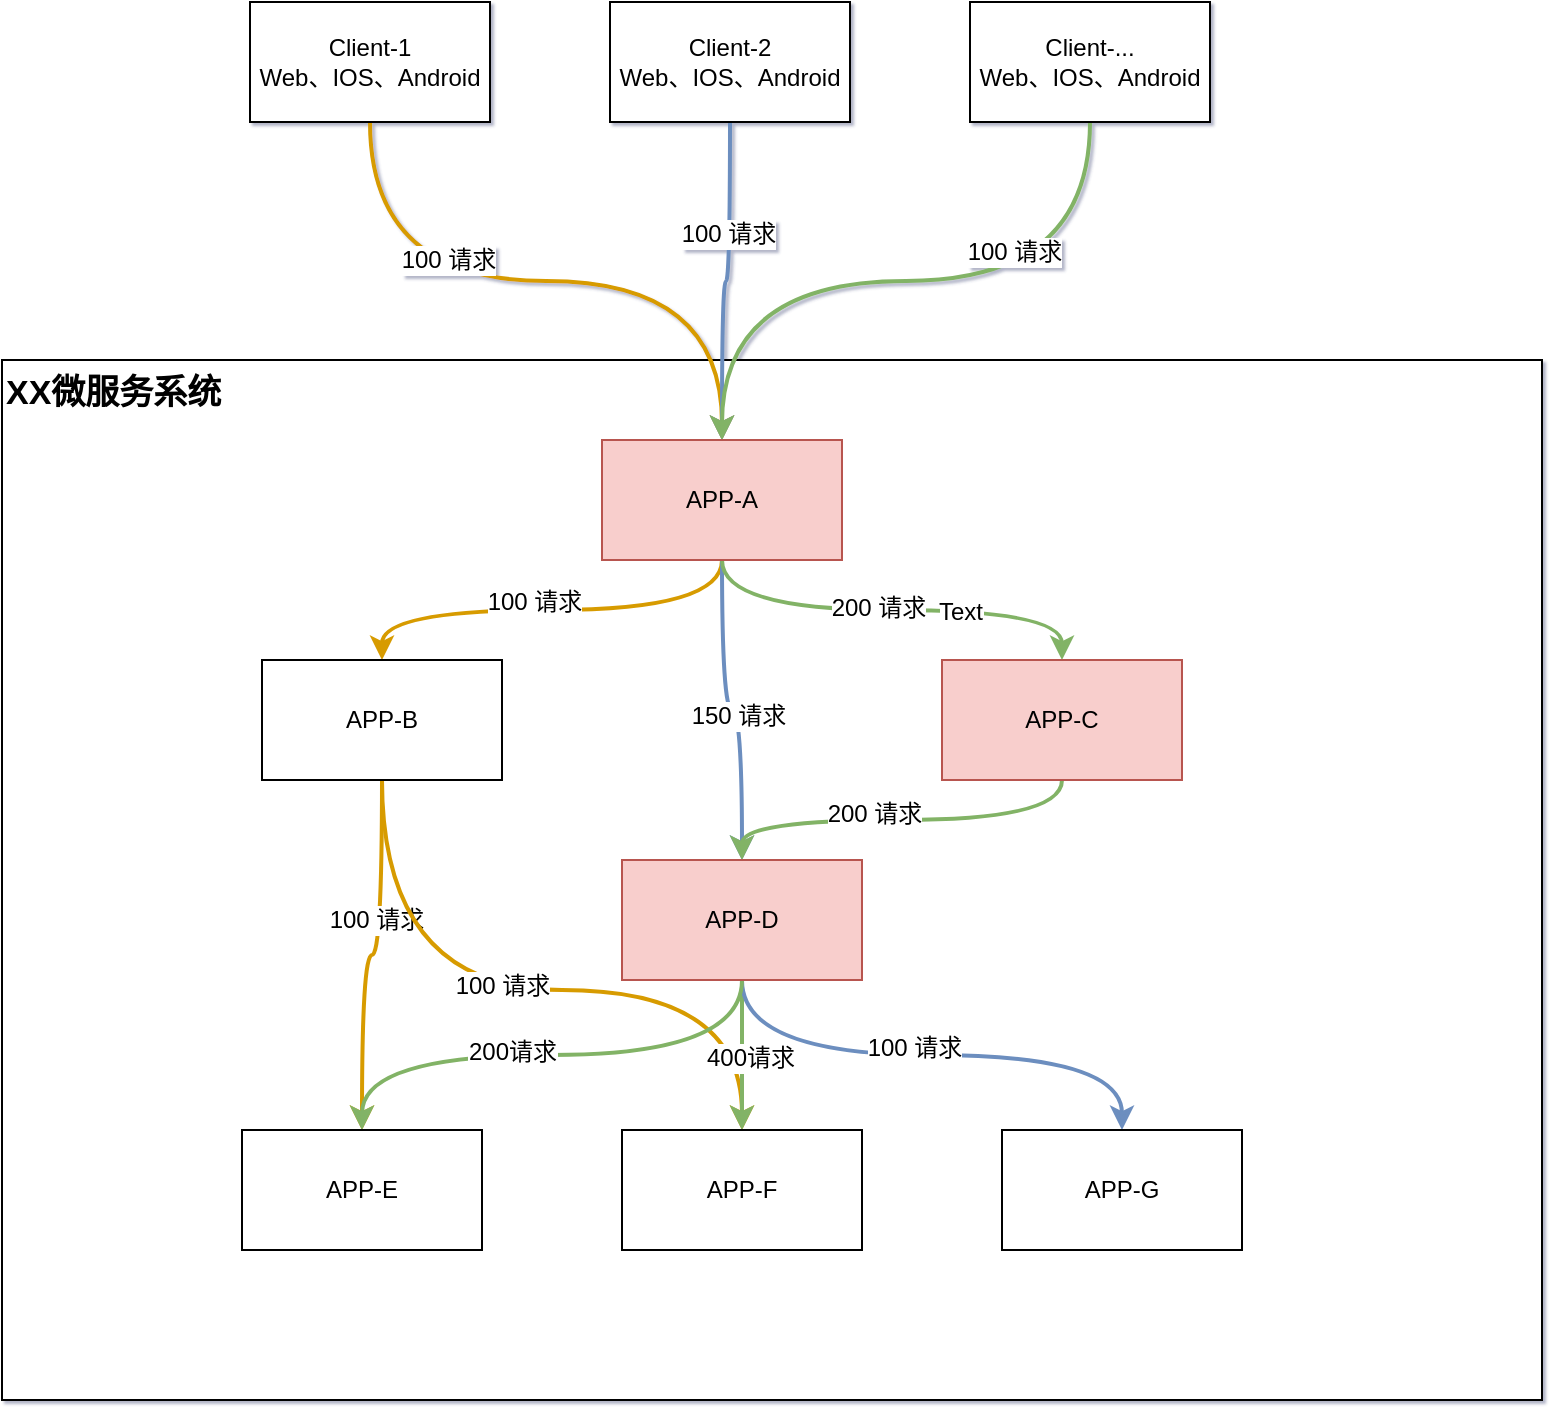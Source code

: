 <mxfile version="17.5.0" type="github">
  <diagram id="8smA7mRZwkchNaE0-HKt" name="第 1 页">
    <mxGraphModel dx="1426" dy="794" grid="0" gridSize="10" guides="1" tooltips="1" connect="1" arrows="1" fold="1" page="1" pageScale="1" pageWidth="827" pageHeight="1169" math="0" shadow="1">
      <root>
        <mxCell id="0" />
        <mxCell id="1" parent="0" />
        <mxCell id="unOXCObY0DmNRusK8OhL-4" value="XX微服务系统" style="rounded=0;whiteSpace=wrap;html=1;align=left;verticalAlign=top;fontStyle=1;fontSize=17;" parent="1" vertex="1">
          <mxGeometry x="34" y="341" width="770" height="520" as="geometry" />
        </mxCell>
        <mxCell id="unOXCObY0DmNRusK8OhL-12" style="edgeStyle=orthogonalEdgeStyle;rounded=0;orthogonalLoop=1;jettySize=auto;html=1;entryX=0.5;entryY=0;entryDx=0;entryDy=0;curved=1;exitX=0.5;exitY=1;exitDx=0;exitDy=0;fillColor=#ffe6cc;strokeColor=#d79b00;strokeWidth=2;" parent="1" source="unOXCObY0DmNRusK8OhL-1" target="unOXCObY0DmNRusK8OhL-5" edge="1">
          <mxGeometry relative="1" as="geometry" />
        </mxCell>
        <mxCell id="unOXCObY0DmNRusK8OhL-23" value="100 请求" style="edgeLabel;html=1;align=center;verticalAlign=middle;resizable=0;points=[];fontSize=12;" parent="unOXCObY0DmNRusK8OhL-12" vertex="1" connectable="0">
          <mxGeometry x="-0.292" y="11" relative="1" as="geometry">
            <mxPoint as="offset" />
          </mxGeometry>
        </mxCell>
        <mxCell id="unOXCObY0DmNRusK8OhL-1" value="Client-1&lt;br&gt;Web、IOS、Android" style="rounded=0;whiteSpace=wrap;html=1;" parent="1" vertex="1">
          <mxGeometry x="158" y="162" width="120" height="60" as="geometry" />
        </mxCell>
        <mxCell id="unOXCObY0DmNRusK8OhL-13" style="edgeStyle=orthogonalEdgeStyle;curved=1;rounded=0;orthogonalLoop=1;jettySize=auto;html=1;entryX=0.5;entryY=0;entryDx=0;entryDy=0;fillColor=#dae8fc;strokeColor=#6c8ebf;strokeWidth=2;" parent="1" source="unOXCObY0DmNRusK8OhL-2" target="unOXCObY0DmNRusK8OhL-5" edge="1">
          <mxGeometry relative="1" as="geometry" />
        </mxCell>
        <mxCell id="unOXCObY0DmNRusK8OhL-26" value="100 请求" style="edgeLabel;html=1;align=center;verticalAlign=middle;resizable=0;points=[];fontSize=12;" parent="unOXCObY0DmNRusK8OhL-13" vertex="1" connectable="0">
          <mxGeometry x="-0.319" y="-1" relative="1" as="geometry">
            <mxPoint as="offset" />
          </mxGeometry>
        </mxCell>
        <mxCell id="unOXCObY0DmNRusK8OhL-2" value="Client-2&lt;br&gt;Web、IOS、Android" style="rounded=0;whiteSpace=wrap;html=1;" parent="1" vertex="1">
          <mxGeometry x="338" y="162" width="120" height="60" as="geometry" />
        </mxCell>
        <mxCell id="unOXCObY0DmNRusK8OhL-14" style="edgeStyle=orthogonalEdgeStyle;curved=1;rounded=0;orthogonalLoop=1;jettySize=auto;html=1;entryX=0.5;entryY=0;entryDx=0;entryDy=0;exitX=0.5;exitY=1;exitDx=0;exitDy=0;fillColor=#d5e8d4;strokeColor=#82b366;strokeWidth=2;" parent="1" source="unOXCObY0DmNRusK8OhL-3" target="unOXCObY0DmNRusK8OhL-5" edge="1">
          <mxGeometry relative="1" as="geometry" />
        </mxCell>
        <mxCell id="unOXCObY0DmNRusK8OhL-27" value="100 请求" style="edgeLabel;html=1;align=center;verticalAlign=middle;resizable=0;points=[];fontSize=12;" parent="unOXCObY0DmNRusK8OhL-14" vertex="1" connectable="0">
          <mxGeometry x="-0.309" y="-15" relative="1" as="geometry">
            <mxPoint x="1" as="offset" />
          </mxGeometry>
        </mxCell>
        <mxCell id="unOXCObY0DmNRusK8OhL-3" value="Client-...&lt;br&gt;Web、IOS、Android" style="rounded=0;whiteSpace=wrap;html=1;" parent="1" vertex="1">
          <mxGeometry x="518" y="162" width="120" height="60" as="geometry" />
        </mxCell>
        <mxCell id="unOXCObY0DmNRusK8OhL-15" style="edgeStyle=orthogonalEdgeStyle;curved=1;rounded=0;orthogonalLoop=1;jettySize=auto;html=1;entryX=0.5;entryY=0;entryDx=0;entryDy=0;exitX=0.5;exitY=1;exitDx=0;exitDy=0;fillColor=#ffe6cc;strokeColor=#d79b00;strokeWidth=2;" parent="1" source="unOXCObY0DmNRusK8OhL-5" target="unOXCObY0DmNRusK8OhL-6" edge="1">
          <mxGeometry relative="1" as="geometry" />
        </mxCell>
        <mxCell id="unOXCObY0DmNRusK8OhL-24" value="100 请求" style="edgeLabel;html=1;align=center;verticalAlign=middle;resizable=0;points=[];fontSize=12;" parent="unOXCObY0DmNRusK8OhL-15" vertex="1" connectable="0">
          <mxGeometry x="0.082" y="-4" relative="1" as="geometry">
            <mxPoint as="offset" />
          </mxGeometry>
        </mxCell>
        <mxCell id="unOXCObY0DmNRusK8OhL-16" style="edgeStyle=orthogonalEdgeStyle;curved=1;rounded=0;orthogonalLoop=1;jettySize=auto;html=1;entryX=0.5;entryY=0;entryDx=0;entryDy=0;fillColor=#dae8fc;strokeColor=#6c8ebf;strokeWidth=2;" parent="1" source="unOXCObY0DmNRusK8OhL-5" target="unOXCObY0DmNRusK8OhL-8" edge="1">
          <mxGeometry relative="1" as="geometry" />
        </mxCell>
        <mxCell id="unOXCObY0DmNRusK8OhL-28" value="150 请求" style="edgeLabel;html=1;align=center;verticalAlign=middle;resizable=0;points=[];fontSize=12;" parent="unOXCObY0DmNRusK8OhL-16" vertex="1" connectable="0">
          <mxGeometry x="0.094" y="-2" relative="1" as="geometry">
            <mxPoint as="offset" />
          </mxGeometry>
        </mxCell>
        <mxCell id="unOXCObY0DmNRusK8OhL-17" style="edgeStyle=orthogonalEdgeStyle;curved=1;rounded=0;orthogonalLoop=1;jettySize=auto;html=1;entryX=0.5;entryY=0;entryDx=0;entryDy=0;exitX=0.5;exitY=1;exitDx=0;exitDy=0;fillColor=#d5e8d4;strokeColor=#82b366;strokeWidth=2;" parent="1" source="unOXCObY0DmNRusK8OhL-5" target="unOXCObY0DmNRusK8OhL-7" edge="1">
          <mxGeometry relative="1" as="geometry" />
        </mxCell>
        <mxCell id="unOXCObY0DmNRusK8OhL-33" value="200 请求" style="edgeLabel;html=1;align=center;verticalAlign=middle;resizable=0;points=[];fontSize=12;" parent="unOXCObY0DmNRusK8OhL-17" vertex="1" connectable="0">
          <mxGeometry x="-0.064" y="2" relative="1" as="geometry">
            <mxPoint y="1" as="offset" />
          </mxGeometry>
        </mxCell>
        <mxCell id="unOXCObY0DmNRusK8OhL-37" value="Text" style="edgeLabel;html=1;align=center;verticalAlign=middle;resizable=0;points=[];fontSize=12;" parent="unOXCObY0DmNRusK8OhL-17" vertex="1" connectable="0">
          <mxGeometry x="0.309" relative="1" as="geometry">
            <mxPoint y="1" as="offset" />
          </mxGeometry>
        </mxCell>
        <mxCell id="unOXCObY0DmNRusK8OhL-5" value="APP-A" style="rounded=0;whiteSpace=wrap;html=1;fillColor=#f8cecc;strokeColor=#b85450;" parent="1" vertex="1">
          <mxGeometry x="334" y="381" width="120" height="60" as="geometry" />
        </mxCell>
        <mxCell id="unOXCObY0DmNRusK8OhL-18" style="edgeStyle=orthogonalEdgeStyle;curved=1;rounded=0;orthogonalLoop=1;jettySize=auto;html=1;entryX=0.5;entryY=0;entryDx=0;entryDy=0;fillColor=#ffe6cc;strokeColor=#d79b00;strokeWidth=2;" parent="1" source="unOXCObY0DmNRusK8OhL-6" target="unOXCObY0DmNRusK8OhL-9" edge="1">
          <mxGeometry relative="1" as="geometry" />
        </mxCell>
        <mxCell id="unOXCObY0DmNRusK8OhL-25" value="100 请求" style="edgeLabel;html=1;align=center;verticalAlign=middle;resizable=0;points=[];fontSize=12;" parent="unOXCObY0DmNRusK8OhL-18" vertex="1" connectable="0">
          <mxGeometry x="-0.26" y="-3" relative="1" as="geometry">
            <mxPoint y="1" as="offset" />
          </mxGeometry>
        </mxCell>
        <mxCell id="unOXCObY0DmNRusK8OhL-35" style="edgeStyle=orthogonalEdgeStyle;curved=1;rounded=0;orthogonalLoop=1;jettySize=auto;html=1;entryX=0.5;entryY=0;entryDx=0;entryDy=0;fontSize=12;strokeWidth=2;exitX=0.5;exitY=1;exitDx=0;exitDy=0;fillColor=#ffe6cc;strokeColor=#d79b00;" parent="1" source="unOXCObY0DmNRusK8OhL-6" target="unOXCObY0DmNRusK8OhL-10" edge="1">
          <mxGeometry relative="1" as="geometry">
            <Array as="points">
              <mxPoint x="224" y="656" />
              <mxPoint x="404" y="656" />
            </Array>
          </mxGeometry>
        </mxCell>
        <mxCell id="unOXCObY0DmNRusK8OhL-36" value="100 请求" style="edgeLabel;html=1;align=center;verticalAlign=middle;resizable=0;points=[];fontSize=12;" parent="unOXCObY0DmNRusK8OhL-35" vertex="1" connectable="0">
          <mxGeometry x="-0.07" y="3" relative="1" as="geometry">
            <mxPoint y="1" as="offset" />
          </mxGeometry>
        </mxCell>
        <mxCell id="unOXCObY0DmNRusK8OhL-6" value="APP-B" style="rounded=0;whiteSpace=wrap;html=1;" parent="1" vertex="1">
          <mxGeometry x="164" y="491" width="120" height="60" as="geometry" />
        </mxCell>
        <mxCell id="unOXCObY0DmNRusK8OhL-20" style="edgeStyle=orthogonalEdgeStyle;curved=1;rounded=0;orthogonalLoop=1;jettySize=auto;html=1;entryX=0.5;entryY=0;entryDx=0;entryDy=0;exitX=0.5;exitY=1;exitDx=0;exitDy=0;fillColor=#d5e8d4;strokeColor=#82b366;strokeWidth=2;" parent="1" source="unOXCObY0DmNRusK8OhL-7" target="unOXCObY0DmNRusK8OhL-8" edge="1">
          <mxGeometry relative="1" as="geometry" />
        </mxCell>
        <mxCell id="unOXCObY0DmNRusK8OhL-34" value="200 请求" style="edgeLabel;html=1;align=center;verticalAlign=middle;resizable=0;points=[];fontSize=12;" parent="unOXCObY0DmNRusK8OhL-20" vertex="1" connectable="0">
          <mxGeometry x="0.14" y="-3" relative="1" as="geometry">
            <mxPoint as="offset" />
          </mxGeometry>
        </mxCell>
        <mxCell id="unOXCObY0DmNRusK8OhL-7" value="APP-C" style="rounded=0;whiteSpace=wrap;html=1;fillColor=#f8cecc;strokeColor=#b85450;" parent="1" vertex="1">
          <mxGeometry x="504" y="491" width="120" height="60" as="geometry" />
        </mxCell>
        <mxCell id="unOXCObY0DmNRusK8OhL-19" style="edgeStyle=orthogonalEdgeStyle;curved=1;rounded=0;orthogonalLoop=1;jettySize=auto;html=1;entryX=0.5;entryY=0;entryDx=0;entryDy=0;fillColor=#d5e8d4;strokeColor=#82b366;strokeWidth=2;" parent="1" source="unOXCObY0DmNRusK8OhL-8" target="unOXCObY0DmNRusK8OhL-10" edge="1">
          <mxGeometry relative="1" as="geometry" />
        </mxCell>
        <mxCell id="unOXCObY0DmNRusK8OhL-39" value="400请求" style="edgeLabel;html=1;align=center;verticalAlign=middle;resizable=0;points=[];fontSize=12;" parent="unOXCObY0DmNRusK8OhL-19" vertex="1" connectable="0">
          <mxGeometry x="-0.187" y="1" relative="1" as="geometry">
            <mxPoint x="3" y="8" as="offset" />
          </mxGeometry>
        </mxCell>
        <mxCell id="unOXCObY0DmNRusK8OhL-21" style="edgeStyle=orthogonalEdgeStyle;curved=1;rounded=0;orthogonalLoop=1;jettySize=auto;html=1;entryX=0.5;entryY=0;entryDx=0;entryDy=0;exitX=0.5;exitY=1;exitDx=0;exitDy=0;fillColor=#dae8fc;strokeColor=#6c8ebf;strokeWidth=2;" parent="1" source="unOXCObY0DmNRusK8OhL-8" target="unOXCObY0DmNRusK8OhL-11" edge="1">
          <mxGeometry relative="1" as="geometry" />
        </mxCell>
        <mxCell id="unOXCObY0DmNRusK8OhL-41" value="100 请求" style="edgeLabel;html=1;align=center;verticalAlign=middle;resizable=0;points=[];fontSize=12;" parent="unOXCObY0DmNRusK8OhL-21" vertex="1" connectable="0">
          <mxGeometry x="-0.075" y="4" relative="1" as="geometry">
            <mxPoint x="1" as="offset" />
          </mxGeometry>
        </mxCell>
        <mxCell id="unOXCObY0DmNRusK8OhL-22" style="edgeStyle=orthogonalEdgeStyle;curved=1;rounded=0;orthogonalLoop=1;jettySize=auto;html=1;entryX=0.5;entryY=0;entryDx=0;entryDy=0;strokeWidth=2;exitX=0.5;exitY=1;exitDx=0;exitDy=0;fillColor=#d5e8d4;strokeColor=#82b366;" parent="1" source="unOXCObY0DmNRusK8OhL-8" target="unOXCObY0DmNRusK8OhL-9" edge="1">
          <mxGeometry relative="1" as="geometry" />
        </mxCell>
        <mxCell id="unOXCObY0DmNRusK8OhL-38" value="200请求" style="edgeLabel;html=1;align=center;verticalAlign=middle;resizable=0;points=[];fontSize=12;" parent="unOXCObY0DmNRusK8OhL-22" vertex="1" connectable="0">
          <mxGeometry x="0.151" y="-2" relative="1" as="geometry">
            <mxPoint as="offset" />
          </mxGeometry>
        </mxCell>
        <mxCell id="unOXCObY0DmNRusK8OhL-8" value="APP-D" style="rounded=0;whiteSpace=wrap;html=1;fillColor=#f8cecc;strokeColor=#b85450;" parent="1" vertex="1">
          <mxGeometry x="344" y="591" width="120" height="60" as="geometry" />
        </mxCell>
        <mxCell id="unOXCObY0DmNRusK8OhL-9" value="APP-E" style="rounded=0;whiteSpace=wrap;html=1;" parent="1" vertex="1">
          <mxGeometry x="154" y="726" width="120" height="60" as="geometry" />
        </mxCell>
        <mxCell id="unOXCObY0DmNRusK8OhL-10" value="APP-F" style="rounded=0;whiteSpace=wrap;html=1;" parent="1" vertex="1">
          <mxGeometry x="344" y="726" width="120" height="60" as="geometry" />
        </mxCell>
        <mxCell id="unOXCObY0DmNRusK8OhL-11" value="APP-G" style="rounded=0;whiteSpace=wrap;html=1;" parent="1" vertex="1">
          <mxGeometry x="534" y="726" width="120" height="60" as="geometry" />
        </mxCell>
      </root>
    </mxGraphModel>
  </diagram>
</mxfile>
